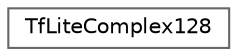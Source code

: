 digraph "Graphical Class Hierarchy"
{
 // LATEX_PDF_SIZE
  bgcolor="transparent";
  edge [fontname=Helvetica,fontsize=10,labelfontname=Helvetica,labelfontsize=10];
  node [fontname=Helvetica,fontsize=10,shape=box,height=0.2,width=0.4];
  rankdir="LR";
  Node0 [id="Node000000",label="TfLiteComplex128",height=0.2,width=0.4,color="grey40", fillcolor="white", style="filled",URL="$struct_tf_lite_complex128.html",tooltip="Double-precision complex data type compatible with the C99 definition."];
}

